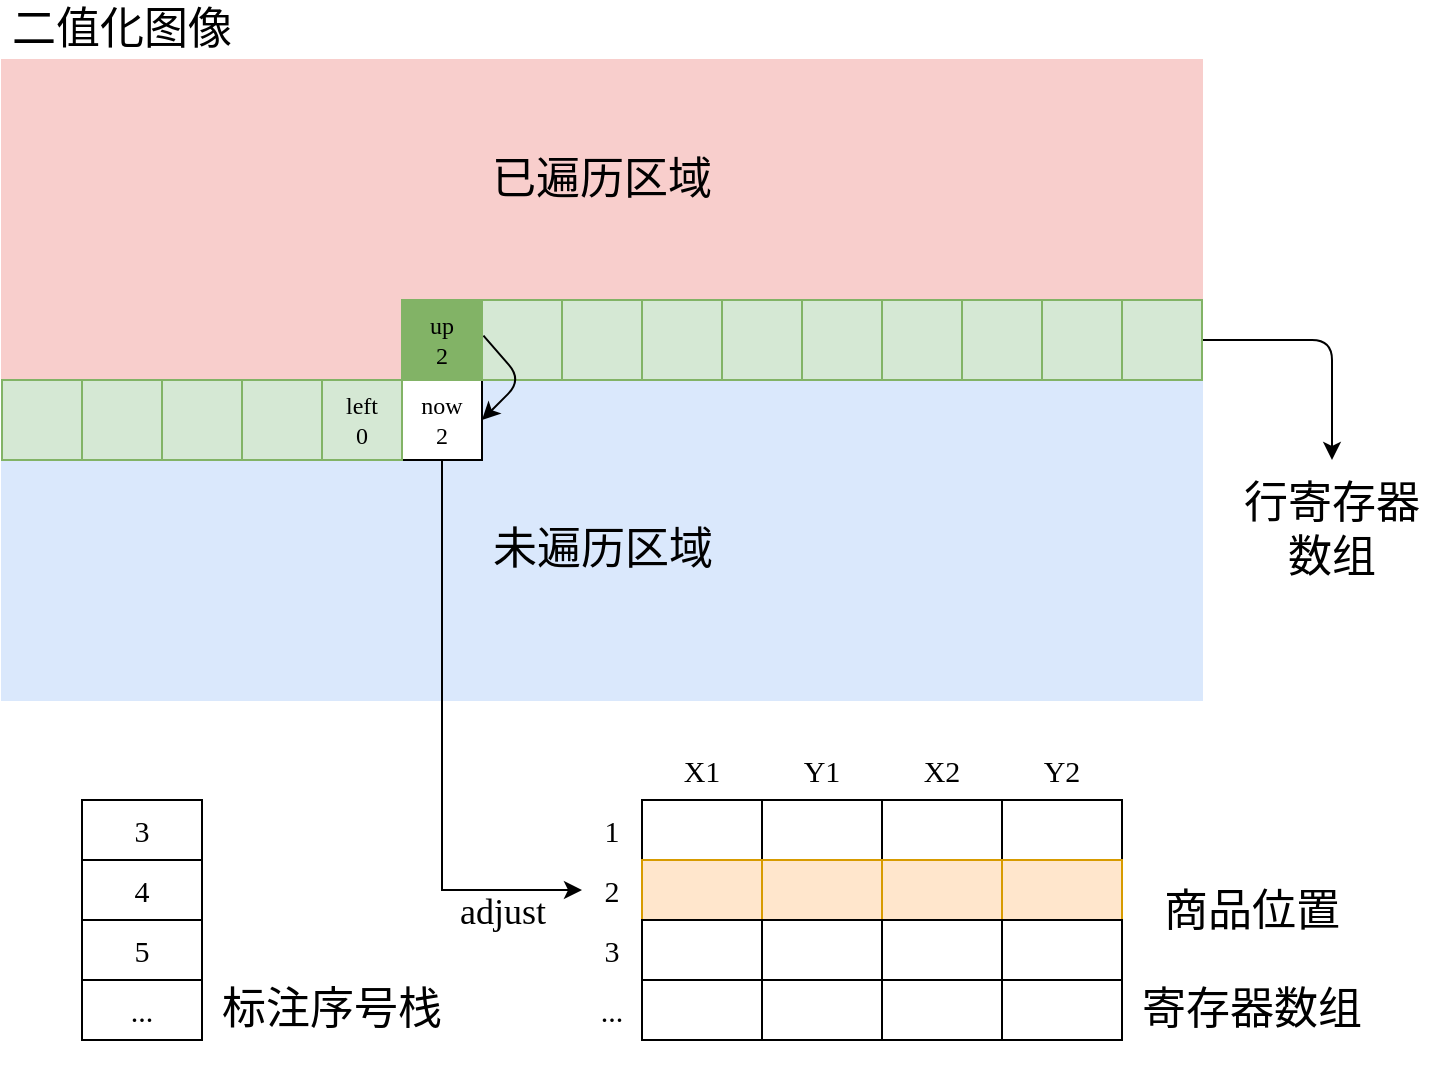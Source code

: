 <mxfile scale="10" border="0">
    <diagram id="Jf5RHwIwj3P055EiEldz" name="第 1 页">
        <mxGraphModel dx="1106" dy="626" grid="1" gridSize="10" guides="1" tooltips="1" connect="1" arrows="1" fold="1" page="1" pageScale="1" pageWidth="1169" pageHeight="1654" math="0" shadow="0">
            <root>
                <mxCell id="0"/>
                <mxCell id="1" parent="0"/>
                <mxCell id="357" value="" style="rounded=0;whiteSpace=wrap;html=1;strokeColor=#DAE8FC;fillColor=#DAE8FC;" parent="1" vertex="1">
                    <mxGeometry x="40" y="950" width="600" height="120" as="geometry"/>
                </mxCell>
                <mxCell id="358" value="" style="rounded=0;whiteSpace=wrap;html=1;strokeColor=#DAE8FC;fillColor=#DAE8FC;" parent="1" vertex="1">
                    <mxGeometry x="280" y="910" width="360" height="40" as="geometry"/>
                </mxCell>
                <mxCell id="359" value="" style="rounded=0;whiteSpace=wrap;html=1;strokeColor=#F8CECC;fillColor=#F8CECC;" parent="1" vertex="1">
                    <mxGeometry x="40" y="870" width="200" height="40" as="geometry"/>
                </mxCell>
                <mxCell id="360" value="" style="rounded=0;whiteSpace=wrap;html=1;strokeColor=#F8CECC;fillColor=#f8cecc;" parent="1" vertex="1">
                    <mxGeometry x="40" y="750" width="600" height="120" as="geometry"/>
                </mxCell>
                <mxCell id="362" value="" style="whiteSpace=wrap;html=1;aspect=fixed;fillColor=#d5e8d4;strokeColor=#82b366;" parent="1" vertex="1">
                    <mxGeometry x="280" y="870" width="40" height="40" as="geometry"/>
                </mxCell>
                <mxCell id="363" value="" style="whiteSpace=wrap;html=1;aspect=fixed;" parent="1" vertex="1">
                    <mxGeometry x="320" y="870" width="40" height="40" as="geometry"/>
                </mxCell>
                <mxCell id="364" value="" style="whiteSpace=wrap;html=1;aspect=fixed;" parent="1" vertex="1">
                    <mxGeometry x="360" y="870" width="40" height="40" as="geometry"/>
                </mxCell>
                <mxCell id="365" value="" style="whiteSpace=wrap;html=1;aspect=fixed;" parent="1" vertex="1">
                    <mxGeometry x="400" y="870" width="40" height="40" as="geometry"/>
                </mxCell>
                <mxCell id="366" value="" style="whiteSpace=wrap;html=1;aspect=fixed;" parent="1" vertex="1">
                    <mxGeometry x="440" y="870" width="40" height="40" as="geometry"/>
                </mxCell>
                <mxCell id="367" value="" style="whiteSpace=wrap;html=1;aspect=fixed;" parent="1" vertex="1">
                    <mxGeometry x="480" y="870" width="40" height="40" as="geometry"/>
                </mxCell>
                <mxCell id="368" value="" style="whiteSpace=wrap;html=1;aspect=fixed;" parent="1" vertex="1">
                    <mxGeometry x="520" y="870" width="40" height="40" as="geometry"/>
                </mxCell>
                <mxCell id="369" value="" style="whiteSpace=wrap;html=1;aspect=fixed;" parent="1" vertex="1">
                    <mxGeometry x="560" y="870" width="40" height="40" as="geometry"/>
                </mxCell>
                <mxCell id="370" value="" style="whiteSpace=wrap;html=1;aspect=fixed;" parent="1" vertex="1">
                    <mxGeometry x="600" y="870" width="40" height="40" as="geometry"/>
                </mxCell>
                <mxCell id="371" value="" style="whiteSpace=wrap;html=1;aspect=fixed;" parent="1" vertex="1">
                    <mxGeometry x="120" y="910" width="40" height="40" as="geometry"/>
                </mxCell>
                <mxCell id="372" value="" style="whiteSpace=wrap;html=1;aspect=fixed;" parent="1" vertex="1">
                    <mxGeometry x="160" y="910" width="40" height="40" as="geometry"/>
                </mxCell>
                <mxCell id="373" value="" style="edgeStyle=none;html=1;" parent="1" source="374" target="357" edge="1">
                    <mxGeometry relative="1" as="geometry"/>
                </mxCell>
                <mxCell id="374" value="" style="whiteSpace=wrap;html=1;aspect=fixed;" parent="1" vertex="1">
                    <mxGeometry x="200" y="910" width="40" height="40" as="geometry"/>
                </mxCell>
                <mxCell id="375" value="" style="whiteSpace=wrap;html=1;aspect=fixed;" parent="1" vertex="1">
                    <mxGeometry x="40" y="910" width="40" height="40" as="geometry"/>
                </mxCell>
                <mxCell id="376" value="" style="whiteSpace=wrap;html=1;aspect=fixed;" parent="1" vertex="1">
                    <mxGeometry x="80" y="910" width="40" height="40" as="geometry"/>
                </mxCell>
                <mxCell id="377" value="" style="whiteSpace=wrap;html=1;aspect=fixed;" parent="1" vertex="1">
                    <mxGeometry x="120" y="910" width="40" height="40" as="geometry"/>
                </mxCell>
                <mxCell id="457" style="edgeStyle=none;html=1;entryX=0;entryY=0.5;entryDx=0;entryDy=0;fontFamily=Times New Roman;fontSize=22;rounded=0;" parent="1" source="378" target="446" edge="1">
                    <mxGeometry relative="1" as="geometry">
                        <Array as="points">
                            <mxPoint x="260" y="1165"/>
                        </Array>
                    </mxGeometry>
                </mxCell>
                <mxCell id="378" value="&lt;font face=&quot;Times New Roman&quot;&gt;now&lt;br&gt;2&lt;br&gt;&lt;/font&gt;" style="whiteSpace=wrap;html=1;aspect=fixed;" parent="1" vertex="1">
                    <mxGeometry x="240" y="910" width="40" height="40" as="geometry"/>
                </mxCell>
                <mxCell id="382" value="" style="whiteSpace=wrap;html=1;aspect=fixed;fillColor=#d5e8d4;strokeColor=#82b366;" parent="1" vertex="1">
                    <mxGeometry x="320" y="870" width="40" height="40" as="geometry"/>
                </mxCell>
                <mxCell id="455" style="edgeStyle=none;html=1;fontFamily=Times New Roman;fontSize=22;" parent="1" source="383" target="378" edge="1">
                    <mxGeometry relative="1" as="geometry"/>
                </mxCell>
                <mxCell id="456" style="edgeStyle=none;html=1;entryX=0;entryY=0.5;entryDx=0;entryDy=0;fontFamily=Times New Roman;fontSize=22;exitX=0.018;exitY=0.446;exitDx=0;exitDy=0;exitPerimeter=0;" parent="1" source="362" target="358" edge="1">
                    <mxGeometry relative="1" as="geometry">
                        <Array as="points">
                            <mxPoint x="300" y="910"/>
                        </Array>
                    </mxGeometry>
                </mxCell>
                <mxCell id="383" value="&lt;font face=&quot;Times New Roman&quot;&gt;up&lt;br&gt;2&lt;/font&gt;" style="whiteSpace=wrap;html=1;aspect=fixed;fillColor=#82B366;strokeColor=#82B366;" parent="1" vertex="1">
                    <mxGeometry x="240" y="870" width="40" height="40" as="geometry"/>
                </mxCell>
                <mxCell id="384" value="" style="whiteSpace=wrap;html=1;aspect=fixed;fillColor=#d5e8d4;strokeColor=#82b366;" parent="1" vertex="1">
                    <mxGeometry x="360" y="870" width="40" height="40" as="geometry"/>
                </mxCell>
                <mxCell id="385" value="" style="whiteSpace=wrap;html=1;aspect=fixed;fillColor=#d5e8d4;strokeColor=#82b366;" parent="1" vertex="1">
                    <mxGeometry x="400" y="870" width="40" height="40" as="geometry"/>
                </mxCell>
                <mxCell id="386" value="" style="whiteSpace=wrap;html=1;aspect=fixed;fillColor=#d5e8d4;strokeColor=#82b366;" parent="1" vertex="1">
                    <mxGeometry x="400" y="870" width="40" height="40" as="geometry"/>
                </mxCell>
                <mxCell id="387" value="" style="whiteSpace=wrap;html=1;aspect=fixed;fillColor=#d5e8d4;strokeColor=#82b366;" parent="1" vertex="1">
                    <mxGeometry x="360" y="870" width="40" height="40" as="geometry"/>
                </mxCell>
                <mxCell id="388" value="" style="whiteSpace=wrap;html=1;aspect=fixed;fillColor=#d5e8d4;strokeColor=#82b366;" parent="1" vertex="1">
                    <mxGeometry x="320" y="870" width="40" height="40" as="geometry"/>
                </mxCell>
                <mxCell id="389" value="" style="whiteSpace=wrap;html=1;aspect=fixed;fillColor=#d5e8d4;strokeColor=#82b366;" parent="1" vertex="1">
                    <mxGeometry x="480" y="870" width="40" height="40" as="geometry"/>
                </mxCell>
                <mxCell id="390" value="" style="whiteSpace=wrap;html=1;aspect=fixed;fillColor=#d5e8d4;strokeColor=#82b366;" parent="1" vertex="1">
                    <mxGeometry x="440" y="870" width="40" height="40" as="geometry"/>
                </mxCell>
                <mxCell id="391" style="edgeStyle=none;html=1;entryX=0.5;entryY=0;entryDx=0;entryDy=0;fontFamily=宋体;fontSource=https%3A%2F%2Ffonts.googleapis.com%2Fcss%3Ffamily%3D%25E5%25AE%258B%25E4%25BD%2593;fontSize=15;" parent="1" source="392" target="400" edge="1">
                    <mxGeometry relative="1" as="geometry">
                        <Array as="points">
                            <mxPoint x="705" y="890"/>
                        </Array>
                    </mxGeometry>
                </mxCell>
                <mxCell id="392" value="" style="whiteSpace=wrap;html=1;aspect=fixed;fillColor=#d5e8d4;strokeColor=#82b366;" parent="1" vertex="1">
                    <mxGeometry x="600" y="870" width="40" height="40" as="geometry"/>
                </mxCell>
                <mxCell id="393" value="" style="whiteSpace=wrap;html=1;aspect=fixed;fillColor=#d5e8d4;strokeColor=#82b366;" parent="1" vertex="1">
                    <mxGeometry x="560" y="870" width="40" height="40" as="geometry"/>
                </mxCell>
                <mxCell id="394" value="" style="whiteSpace=wrap;html=1;aspect=fixed;fillColor=#d5e8d4;strokeColor=#82b366;" parent="1" vertex="1">
                    <mxGeometry x="520" y="870" width="40" height="40" as="geometry"/>
                </mxCell>
                <mxCell id="395" value="" style="whiteSpace=wrap;html=1;aspect=fixed;fillColor=#d5e8d4;strokeColor=#82b366;" parent="1" vertex="1">
                    <mxGeometry x="80" y="910" width="40" height="40" as="geometry"/>
                </mxCell>
                <mxCell id="396" value="" style="whiteSpace=wrap;html=1;aspect=fixed;fillColor=#d5e8d4;strokeColor=#82b366;" parent="1" vertex="1">
                    <mxGeometry x="40" y="910" width="40" height="40" as="geometry"/>
                </mxCell>
                <mxCell id="397" value="&lt;font face=&quot;Times New Roman&quot;&gt;left&lt;br&gt;0&lt;/font&gt;" style="whiteSpace=wrap;html=1;aspect=fixed;fillColor=#d5e8d4;strokeColor=#82b366;" parent="1" vertex="1">
                    <mxGeometry x="200" y="910" width="40" height="40" as="geometry"/>
                </mxCell>
                <mxCell id="398" value="" style="whiteSpace=wrap;html=1;aspect=fixed;fillColor=#d5e8d4;strokeColor=#82b366;" parent="1" vertex="1">
                    <mxGeometry x="160" y="910" width="40" height="40" as="geometry"/>
                </mxCell>
                <mxCell id="399" value="" style="whiteSpace=wrap;html=1;aspect=fixed;fillColor=#d5e8d4;strokeColor=#82b366;" parent="1" vertex="1">
                    <mxGeometry x="120" y="910" width="40" height="40" as="geometry"/>
                </mxCell>
                <mxCell id="400" value="&lt;p class=&quot;MsoNormal&quot;&gt;&lt;font face=&quot;宋体&quot; data-font-src=&quot;https://fonts.googleapis.com/css?family=%E5%AE%8B%E4%BD%93&quot; style=&quot;font-size: 22px&quot;&gt;行寄存器数组&lt;/font&gt;&lt;br&gt;&lt;/p&gt;" style="text;html=1;strokeColor=none;fillColor=none;align=center;verticalAlign=middle;whiteSpace=wrap;rounded=0;" parent="1" vertex="1">
                    <mxGeometry x="650" y="950" width="110" height="70" as="geometry"/>
                </mxCell>
                <mxCell id="401" value="&lt;font face=&quot;Times New Roman&quot;&gt;3&lt;/font&gt;" style="rounded=0;whiteSpace=wrap;html=1;fontFamily=宋体;fontSource=https%3A%2F%2Ffonts.googleapis.com%2Fcss%3Ffamily%3D%25E5%25AE%258B%25E4%25BD%2593;fontSize=15;" parent="1" vertex="1">
                    <mxGeometry x="80" y="1120" width="60" height="30" as="geometry"/>
                </mxCell>
                <mxCell id="402" value="&lt;font face=&quot;Times New Roman&quot;&gt;4&lt;/font&gt;" style="rounded=0;whiteSpace=wrap;html=1;fontFamily=宋体;fontSource=https%3A%2F%2Ffonts.googleapis.com%2Fcss%3Ffamily%3D%25E5%25AE%258B%25E4%25BD%2593;fontSize=15;" parent="1" vertex="1">
                    <mxGeometry x="80" y="1150" width="60" height="30" as="geometry"/>
                </mxCell>
                <mxCell id="403" value="&lt;span style=&quot;font-family: &amp;#34;times new roman&amp;#34;&quot;&gt;5&lt;/span&gt;" style="rounded=0;whiteSpace=wrap;html=1;fontFamily=宋体;fontSource=https%3A%2F%2Ffonts.googleapis.com%2Fcss%3Ffamily%3D%25E5%25AE%258B%25E4%25BD%2593;fontSize=15;" parent="1" vertex="1">
                    <mxGeometry x="80" y="1180" width="60" height="30" as="geometry"/>
                </mxCell>
                <mxCell id="408" value="&lt;font face=&quot;Times New Roman&quot;&gt;...&lt;/font&gt;" style="rounded=0;whiteSpace=wrap;html=1;fontFamily=宋体;fontSource=https%3A%2F%2Ffonts.googleapis.com%2Fcss%3Ffamily%3D%25E5%25AE%258B%25E4%25BD%2593;fontSize=15;" parent="1" vertex="1">
                    <mxGeometry x="80" y="1210" width="60" height="30" as="geometry"/>
                </mxCell>
                <mxCell id="409" value="" style="rounded=0;whiteSpace=wrap;html=1;fontFamily=宋体;fontSource=https%3A%2F%2Ffonts.googleapis.com%2Fcss%3Ffamily%3D%25E5%25AE%258B%25E4%25BD%2593;fontSize=15;" parent="1" vertex="1">
                    <mxGeometry x="360" y="1120" width="60" height="30" as="geometry"/>
                </mxCell>
                <mxCell id="410" value="" style="rounded=0;whiteSpace=wrap;html=1;fontFamily=宋体;fontSource=https%3A%2F%2Ffonts.googleapis.com%2Fcss%3Ffamily%3D%25E5%25AE%258B%25E4%25BD%2593;fontSize=15;fillColor=#ffe6cc;strokeColor=#d79b00;" parent="1" vertex="1">
                    <mxGeometry x="360" y="1150" width="60" height="30" as="geometry"/>
                </mxCell>
                <mxCell id="411" value="" style="rounded=0;whiteSpace=wrap;html=1;fontFamily=宋体;fontSource=https%3A%2F%2Ffonts.googleapis.com%2Fcss%3Ffamily%3D%25E5%25AE%258B%25E4%25BD%2593;fontSize=15;" parent="1" vertex="1">
                    <mxGeometry x="360" y="1180" width="60" height="30" as="geometry"/>
                </mxCell>
                <mxCell id="412" value="" style="rounded=0;whiteSpace=wrap;html=1;fontFamily=宋体;fontSource=https%3A%2F%2Ffonts.googleapis.com%2Fcss%3Ffamily%3D%25E5%25AE%258B%25E4%25BD%2593;fontSize=15;" parent="1" vertex="1">
                    <mxGeometry x="360" y="1210" width="60" height="30" as="geometry"/>
                </mxCell>
                <mxCell id="417" value="" style="rounded=0;whiteSpace=wrap;html=1;fontFamily=宋体;fontSource=https%3A%2F%2Ffonts.googleapis.com%2Fcss%3Ffamily%3D%25E5%25AE%258B%25E4%25BD%2593;fontSize=15;" parent="1" vertex="1">
                    <mxGeometry x="420" y="1120" width="60" height="30" as="geometry"/>
                </mxCell>
                <mxCell id="418" value="" style="rounded=0;whiteSpace=wrap;html=1;fontFamily=宋体;fontSource=https%3A%2F%2Ffonts.googleapis.com%2Fcss%3Ffamily%3D%25E5%25AE%258B%25E4%25BD%2593;fontSize=15;fillColor=#ffe6cc;strokeColor=#d79b00;" parent="1" vertex="1">
                    <mxGeometry x="420" y="1150" width="60" height="30" as="geometry"/>
                </mxCell>
                <mxCell id="419" value="" style="rounded=0;whiteSpace=wrap;html=1;fontFamily=宋体;fontSource=https%3A%2F%2Ffonts.googleapis.com%2Fcss%3Ffamily%3D%25E5%25AE%258B%25E4%25BD%2593;fontSize=15;" parent="1" vertex="1">
                    <mxGeometry x="420" y="1180" width="60" height="30" as="geometry"/>
                </mxCell>
                <mxCell id="420" value="" style="rounded=0;whiteSpace=wrap;html=1;fontFamily=宋体;fontSource=https%3A%2F%2Ffonts.googleapis.com%2Fcss%3Ffamily%3D%25E5%25AE%258B%25E4%25BD%2593;fontSize=15;" parent="1" vertex="1">
                    <mxGeometry x="420" y="1210" width="60" height="30" as="geometry"/>
                </mxCell>
                <mxCell id="425" value="" style="rounded=0;whiteSpace=wrap;html=1;fontFamily=宋体;fontSource=https%3A%2F%2Ffonts.googleapis.com%2Fcss%3Ffamily%3D%25E5%25AE%258B%25E4%25BD%2593;fontSize=15;" parent="1" vertex="1">
                    <mxGeometry x="480" y="1120" width="60" height="30" as="geometry"/>
                </mxCell>
                <mxCell id="426" value="" style="rounded=0;whiteSpace=wrap;html=1;fontFamily=宋体;fontSource=https%3A%2F%2Ffonts.googleapis.com%2Fcss%3Ffamily%3D%25E5%25AE%258B%25E4%25BD%2593;fontSize=15;fillColor=#ffe6cc;strokeColor=#d79b00;" parent="1" vertex="1">
                    <mxGeometry x="480" y="1150" width="60" height="30" as="geometry"/>
                </mxCell>
                <mxCell id="427" value="" style="rounded=0;whiteSpace=wrap;html=1;fontFamily=宋体;fontSource=https%3A%2F%2Ffonts.googleapis.com%2Fcss%3Ffamily%3D%25E5%25AE%258B%25E4%25BD%2593;fontSize=15;" parent="1" vertex="1">
                    <mxGeometry x="480" y="1180" width="60" height="30" as="geometry"/>
                </mxCell>
                <mxCell id="428" value="" style="rounded=0;whiteSpace=wrap;html=1;fontFamily=宋体;fontSource=https%3A%2F%2Ffonts.googleapis.com%2Fcss%3Ffamily%3D%25E5%25AE%258B%25E4%25BD%2593;fontSize=15;" parent="1" vertex="1">
                    <mxGeometry x="480" y="1210" width="60" height="30" as="geometry"/>
                </mxCell>
                <mxCell id="433" value="" style="rounded=0;whiteSpace=wrap;html=1;fontFamily=宋体;fontSource=https%3A%2F%2Ffonts.googleapis.com%2Fcss%3Ffamily%3D%25E5%25AE%258B%25E4%25BD%2593;fontSize=15;" parent="1" vertex="1">
                    <mxGeometry x="540" y="1120" width="60" height="30" as="geometry"/>
                </mxCell>
                <mxCell id="434" value="" style="rounded=0;whiteSpace=wrap;html=1;fontFamily=宋体;fontSource=https%3A%2F%2Ffonts.googleapis.com%2Fcss%3Ffamily%3D%25E5%25AE%258B%25E4%25BD%2593;fontSize=15;fillColor=#ffe6cc;strokeColor=#d79b00;" parent="1" vertex="1">
                    <mxGeometry x="540" y="1150" width="60" height="30" as="geometry"/>
                </mxCell>
                <mxCell id="435" value="" style="rounded=0;whiteSpace=wrap;html=1;fontFamily=宋体;fontSource=https%3A%2F%2Ffonts.googleapis.com%2Fcss%3Ffamily%3D%25E5%25AE%258B%25E4%25BD%2593;fontSize=15;" parent="1" vertex="1">
                    <mxGeometry x="540" y="1180" width="60" height="30" as="geometry"/>
                </mxCell>
                <mxCell id="436" value="" style="rounded=0;whiteSpace=wrap;html=1;fontFamily=宋体;fontSource=https%3A%2F%2Ffonts.googleapis.com%2Fcss%3Ffamily%3D%25E5%25AE%258B%25E4%25BD%2593;fontSize=15;" parent="1" vertex="1">
                    <mxGeometry x="540" y="1210" width="60" height="30" as="geometry"/>
                </mxCell>
                <mxCell id="441" value="&lt;font data-font-src=&quot;https://fonts.googleapis.com/css?family=%E5%AE%8B%E4%BD%93&quot; style=&quot;font-size: 15px&quot; face=&quot;Times New Roman&quot;&gt;X1&lt;/font&gt;" style="text;html=1;strokeColor=none;fillColor=none;align=center;verticalAlign=middle;whiteSpace=wrap;rounded=0;" parent="1" vertex="1">
                    <mxGeometry x="360" y="1090" width="60" height="30" as="geometry"/>
                </mxCell>
                <mxCell id="442" value="&lt;font data-font-src=&quot;https://fonts.googleapis.com/css?family=%E5%AE%8B%E4%BD%93&quot; style=&quot;font-size: 15px&quot; face=&quot;Times New Roman&quot;&gt;Y1&lt;/font&gt;" style="text;html=1;strokeColor=none;fillColor=none;align=center;verticalAlign=middle;whiteSpace=wrap;rounded=0;" parent="1" vertex="1">
                    <mxGeometry x="420" y="1090" width="60" height="30" as="geometry"/>
                </mxCell>
                <mxCell id="443" value="&lt;font data-font-src=&quot;https://fonts.googleapis.com/css?family=%E5%AE%8B%E4%BD%93&quot; style=&quot;font-size: 15px&quot; face=&quot;Times New Roman&quot;&gt;X2&lt;/font&gt;" style="text;html=1;strokeColor=none;fillColor=none;align=center;verticalAlign=middle;whiteSpace=wrap;rounded=0;" parent="1" vertex="1">
                    <mxGeometry x="480" y="1090" width="60" height="30" as="geometry"/>
                </mxCell>
                <mxCell id="444" value="&lt;font data-font-src=&quot;https://fonts.googleapis.com/css?family=%E5%AE%8B%E4%BD%93&quot; style=&quot;font-size: 15px&quot; face=&quot;Times New Roman&quot;&gt;Y2&lt;/font&gt;" style="text;html=1;strokeColor=none;fillColor=none;align=center;verticalAlign=middle;whiteSpace=wrap;rounded=0;" parent="1" vertex="1">
                    <mxGeometry x="540" y="1090" width="60" height="30" as="geometry"/>
                </mxCell>
                <mxCell id="445" value="&lt;font data-font-src=&quot;https://fonts.googleapis.com/css?family=%E5%AE%8B%E4%BD%93&quot; style=&quot;font-size: 15px&quot; face=&quot;Times New Roman&quot;&gt;1&lt;/font&gt;" style="text;html=1;strokeColor=none;fillColor=none;align=center;verticalAlign=middle;whiteSpace=wrap;rounded=0;" parent="1" vertex="1">
                    <mxGeometry x="330" y="1120" width="30" height="30" as="geometry"/>
                </mxCell>
                <mxCell id="446" value="&lt;font data-font-src=&quot;https://fonts.googleapis.com/css?family=%E5%AE%8B%E4%BD%93&quot; style=&quot;font-size: 15px&quot; face=&quot;Times New Roman&quot;&gt;2&lt;/font&gt;" style="text;html=1;strokeColor=none;fillColor=none;align=center;verticalAlign=middle;whiteSpace=wrap;rounded=0;" parent="1" vertex="1">
                    <mxGeometry x="330" y="1150" width="30" height="30" as="geometry"/>
                </mxCell>
                <mxCell id="447" value="&lt;font data-font-src=&quot;https://fonts.googleapis.com/css?family=%E5%AE%8B%E4%BD%93&quot; style=&quot;font-size: 15px&quot; face=&quot;Times New Roman&quot;&gt;3&lt;/font&gt;" style="text;html=1;strokeColor=none;fillColor=none;align=center;verticalAlign=middle;whiteSpace=wrap;rounded=0;" parent="1" vertex="1">
                    <mxGeometry x="330" y="1180" width="30" height="30" as="geometry"/>
                </mxCell>
                <mxCell id="452" value="&lt;font data-font-src=&quot;https://fonts.googleapis.com/css?family=%E5%AE%8B%E4%BD%93&quot; style=&quot;font-size: 15px&quot; face=&quot;Times New Roman&quot;&gt;...&lt;/font&gt;" style="text;html=1;strokeColor=none;fillColor=none;align=center;verticalAlign=middle;whiteSpace=wrap;rounded=0;" parent="1" vertex="1">
                    <mxGeometry x="330" y="1210" width="30" height="30" as="geometry"/>
                </mxCell>
                <mxCell id="453" value="&lt;p class=&quot;MsoNormal&quot;&gt;&lt;font style=&quot;font-size: 22px&quot; face=&quot;宋体&quot; data-font-src=&quot;https://fonts.googleapis.com/css?family=%E5%AE%8B%E4%BD%93&quot;&gt;标注序号栈&lt;/font&gt;&lt;/p&gt;" style="text;html=1;strokeColor=none;fillColor=none;align=center;verticalAlign=middle;whiteSpace=wrap;rounded=0;" parent="1" vertex="1">
                    <mxGeometry x="140" y="1210" width="130" height="30" as="geometry"/>
                </mxCell>
                <mxCell id="454" value="&lt;p class=&quot;MsoNormal&quot; style=&quot;font-size: 22px&quot;&gt;&lt;font face=&quot;宋体&quot; style=&quot;font-size: 22px&quot;&gt;商品位置&lt;/font&gt;&lt;/p&gt;&lt;p class=&quot;MsoNormal&quot; style=&quot;font-size: 22px&quot;&gt;&lt;font face=&quot;宋体&quot; style=&quot;font-size: 22px&quot;&gt;寄存器数组&lt;/font&gt;&lt;/p&gt;" style="text;html=1;strokeColor=none;fillColor=none;align=center;verticalAlign=middle;whiteSpace=wrap;rounded=0;" parent="1" vertex="1">
                    <mxGeometry x="600" y="1160" width="130" height="80" as="geometry"/>
                </mxCell>
                <mxCell id="463" value="&lt;font style=&quot;font-size: 18px&quot;&gt;adjust&lt;/font&gt;" style="text;html=1;align=center;verticalAlign=middle;resizable=0;points=[];autosize=1;strokeColor=none;fillColor=none;fontSize=22;fontFamily=Times New Roman;" parent="1" vertex="1">
                    <mxGeometry x="260" y="1160" width="60" height="30" as="geometry"/>
                </mxCell>
                <mxCell id="672" value="&lt;font face=&quot;宋体&quot; data-font-src=&quot;https://fonts.googleapis.com/css?family=%E5%AE%8B%E4%BD%93&quot; style=&quot;font-size: 22px&quot;&gt;二值化图像&lt;/font&gt;" style="text;html=1;strokeColor=none;fillColor=none;align=center;verticalAlign=middle;whiteSpace=wrap;rounded=0;" parent="1" vertex="1">
                    <mxGeometry x="40" y="720" width="120" height="30" as="geometry"/>
                </mxCell>
                <mxCell id="673" value="&lt;font face=&quot;宋体&quot; data-font-src=&quot;https://fonts.googleapis.com/css?family=%E5%AE%8B%E4%BD%93&quot; style=&quot;font-size: 22px&quot;&gt;已遍历区域&lt;/font&gt;" style="text;html=1;strokeColor=none;fillColor=none;align=center;verticalAlign=middle;whiteSpace=wrap;rounded=0;" parent="1" vertex="1">
                    <mxGeometry x="280" y="795" width="120" height="30" as="geometry"/>
                </mxCell>
                <mxCell id="674" value="&lt;font face=&quot;宋体&quot; data-font-src=&quot;https://fonts.googleapis.com/css?family=%E5%AE%8B%E4%BD%93&quot; style=&quot;font-size: 22px&quot;&gt;未遍历区域&lt;/font&gt;" style="text;html=1;strokeColor=none;fillColor=none;align=center;verticalAlign=middle;whiteSpace=wrap;rounded=0;" parent="1" vertex="1">
                    <mxGeometry x="277.5" y="980" width="125" height="30" as="geometry"/>
                </mxCell>
            </root>
        </mxGraphModel>
    </diagram>
</mxfile>